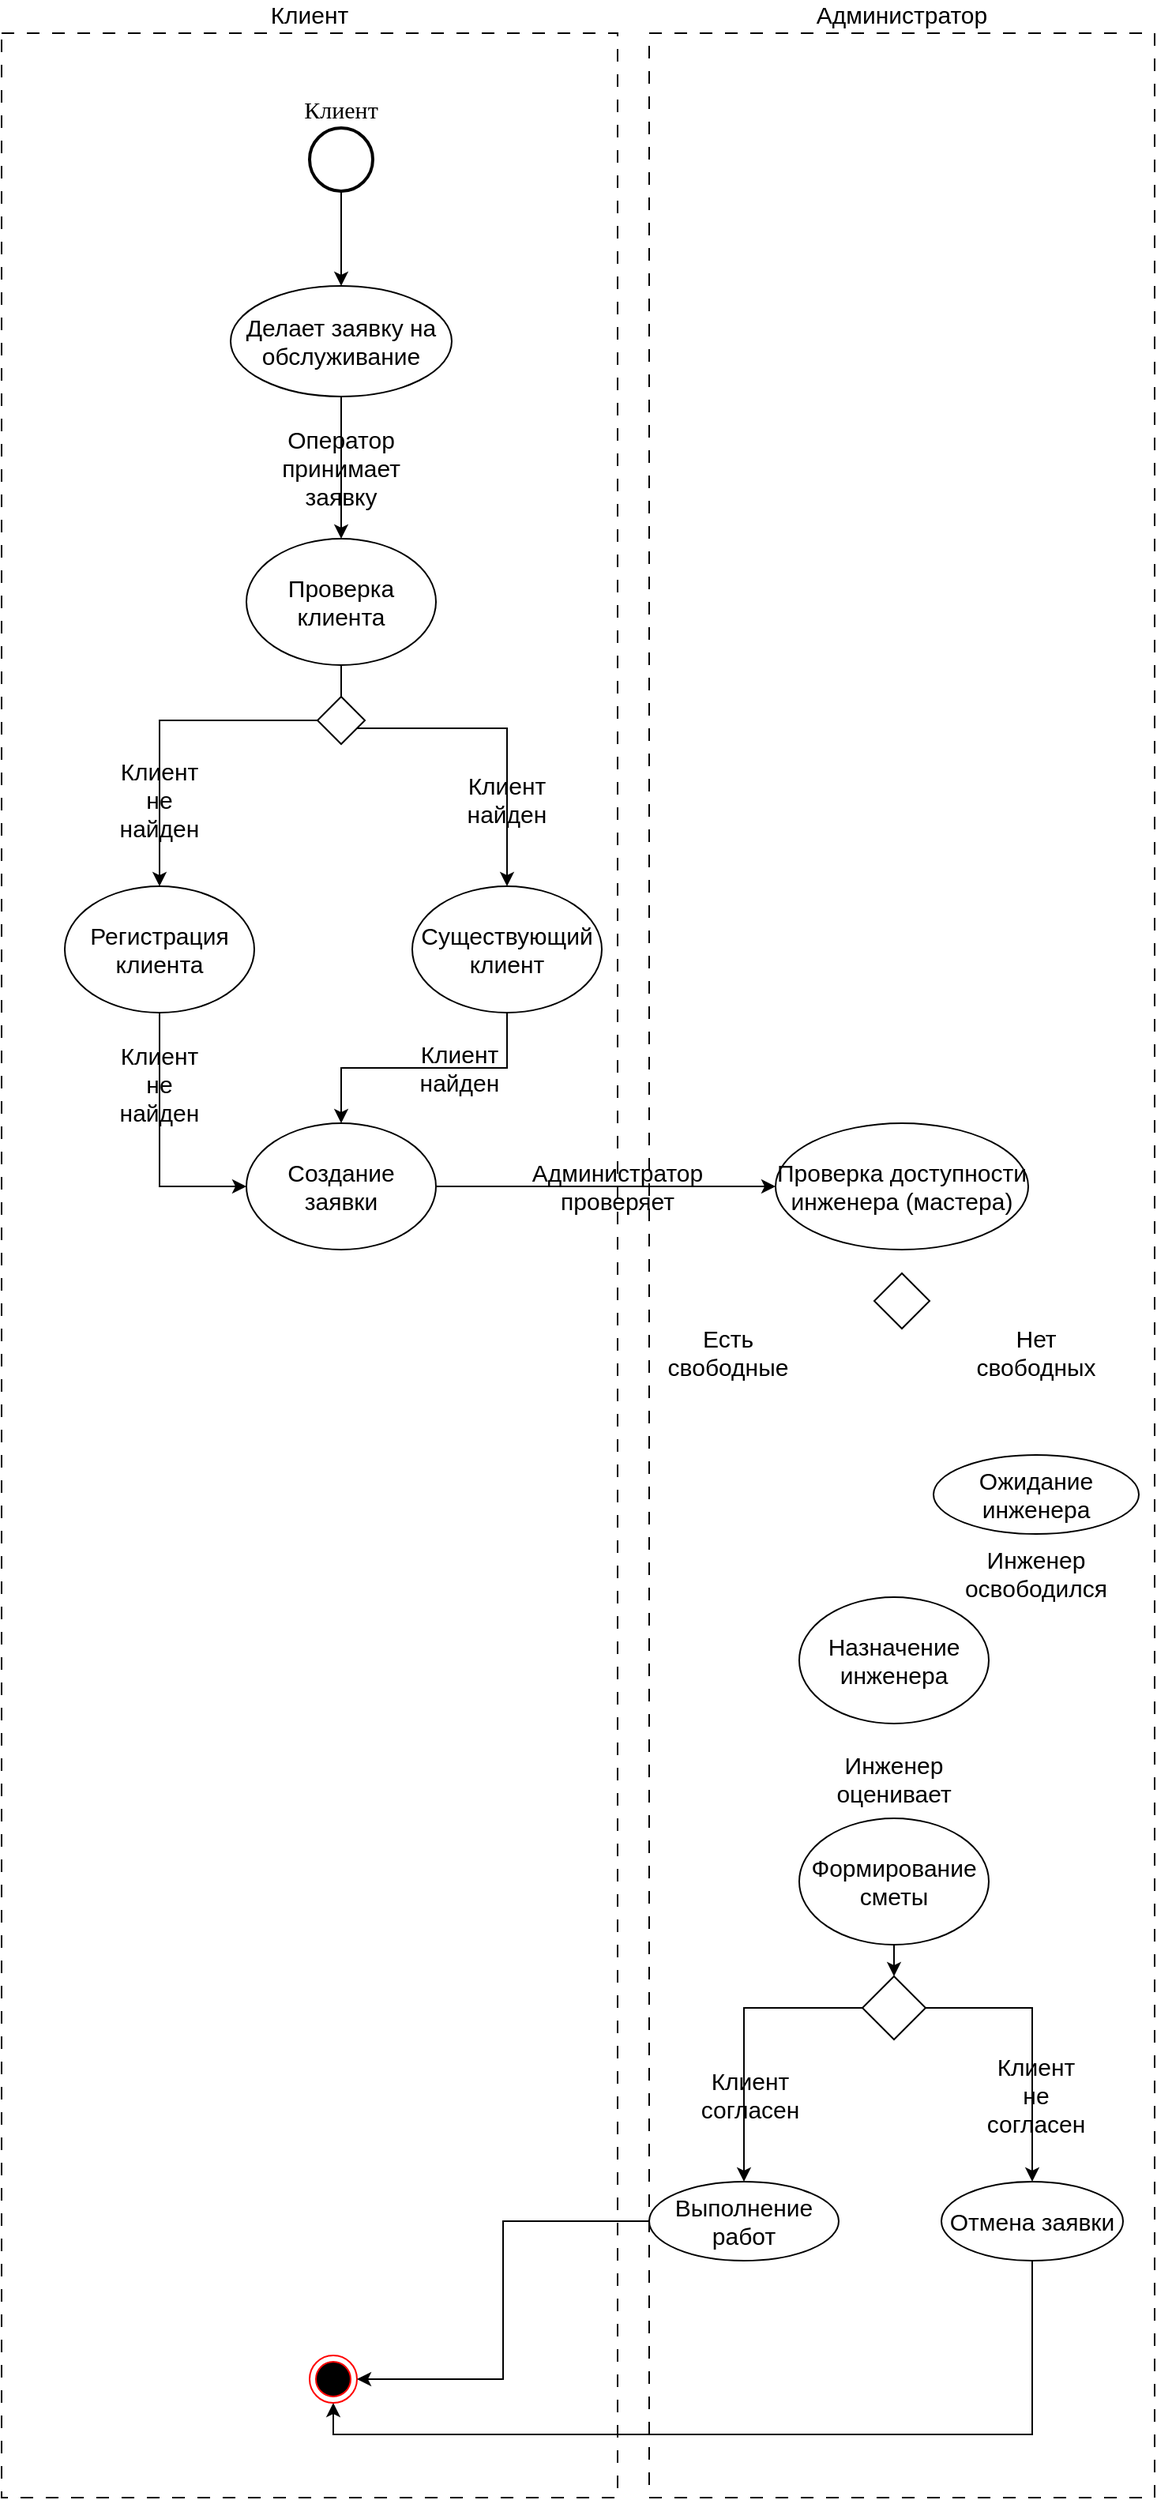 <mxfile version="25.0.3">
  <diagram name="Страница — 1" id="A_ea5z8T6nXJXxGebd3b">
    <mxGraphModel dx="3547" dy="1086" grid="1" gridSize="10" guides="1" tooltips="1" connect="1" arrows="1" fold="1" page="1" pageScale="1" pageWidth="827" pageHeight="1169" math="0" shadow="0">
      <root>
        <mxCell id="0" />
        <mxCell id="1" parent="0" />
        <mxCell id="W7bcFDazM616MEcdgTbA-3" value="Клиент" style="html=1;whiteSpace=wrap;dashed=1;strokeWidth=1;perimeterSpacing=3;dashPattern=8 8;labelPosition=center;verticalLabelPosition=top;align=center;verticalAlign=bottom;fontSize=15;" vertex="1" parent="1">
          <mxGeometry x="-30" y="200" width="390" height="1560" as="geometry" />
        </mxCell>
        <mxCell id="W7bcFDazM616MEcdgTbA-28" style="edgeStyle=orthogonalEdgeStyle;rounded=0;orthogonalLoop=1;jettySize=auto;html=1;exitX=0.5;exitY=1;exitDx=0;exitDy=0;entryX=0.5;entryY=0;entryDx=0;entryDy=0;fontSize=15;" edge="1" parent="1" source="W7bcFDazM616MEcdgTbA-1" target="W7bcFDazM616MEcdgTbA-7">
          <mxGeometry relative="1" as="geometry" />
        </mxCell>
        <mxCell id="W7bcFDazM616MEcdgTbA-1" value="Делает заявку на обслуживание" style="ellipse;whiteSpace=wrap;html=1;fontSize=15;" vertex="1" parent="1">
          <mxGeometry x="115" y="360" width="140" height="70" as="geometry" />
        </mxCell>
        <mxCell id="W7bcFDazM616MEcdgTbA-5" value="" style="edgeStyle=orthogonalEdgeStyle;rounded=0;orthogonalLoop=1;jettySize=auto;html=1;fontSize=15;" edge="1" parent="1" source="W7bcFDazM616MEcdgTbA-2" target="W7bcFDazM616MEcdgTbA-1">
          <mxGeometry relative="1" as="geometry" />
        </mxCell>
        <mxCell id="W7bcFDazM616MEcdgTbA-2" value="&lt;font face=&quot;Times New Roman&quot;&gt;Клиент&lt;/font&gt;" style="strokeWidth=2;html=1;shape=mxgraph.flowchart.start_2;whiteSpace=wrap;labelPosition=center;verticalLabelPosition=top;align=center;verticalAlign=bottom;fontSize=15;" vertex="1" parent="1">
          <mxGeometry x="165" y="260" width="40" height="40" as="geometry" />
        </mxCell>
        <mxCell id="W7bcFDazM616MEcdgTbA-4" value="Администратор" style="html=1;whiteSpace=wrap;dashed=1;strokeWidth=1;perimeterSpacing=3;dashPattern=8 8;labelPosition=center;verticalLabelPosition=top;align=center;verticalAlign=bottom;fontSize=15;" vertex="1" parent="1">
          <mxGeometry x="380" y="200" width="320" height="1560" as="geometry" />
        </mxCell>
        <mxCell id="W7bcFDazM616MEcdgTbA-6" value="Оператор принимает заявку" style="text;html=1;align=center;verticalAlign=middle;whiteSpace=wrap;rounded=0;fontSize=15;" vertex="1" parent="1">
          <mxGeometry x="155" y="460" width="60" height="30" as="geometry" />
        </mxCell>
        <mxCell id="W7bcFDazM616MEcdgTbA-29" style="edgeStyle=orthogonalEdgeStyle;rounded=0;orthogonalLoop=1;jettySize=auto;html=1;exitX=0.5;exitY=1;exitDx=0;exitDy=0;entryX=0.5;entryY=0;entryDx=0;entryDy=0;fontSize=15;" edge="1" parent="1" source="W7bcFDazM616MEcdgTbA-7" target="W7bcFDazM616MEcdgTbA-13">
          <mxGeometry relative="1" as="geometry">
            <Array as="points">
              <mxPoint x="185" y="640" />
              <mxPoint x="290" y="640" />
            </Array>
          </mxGeometry>
        </mxCell>
        <mxCell id="W7bcFDazM616MEcdgTbA-7" value="Проверка клиента" style="ellipse;whiteSpace=wrap;html=1;fontSize=15;" vertex="1" parent="1">
          <mxGeometry x="125" y="520" width="120" height="80" as="geometry" />
        </mxCell>
        <mxCell id="W7bcFDazM616MEcdgTbA-9" value="Клиент не найден" style="text;html=1;align=center;verticalAlign=middle;whiteSpace=wrap;rounded=0;fontSize=15;" vertex="1" parent="1">
          <mxGeometry x="40" y="670" width="60" height="30" as="geometry" />
        </mxCell>
        <mxCell id="W7bcFDazM616MEcdgTbA-10" value="Клиент найден" style="text;html=1;align=center;verticalAlign=middle;whiteSpace=wrap;rounded=0;fontSize=15;" vertex="1" parent="1">
          <mxGeometry x="260" y="670" width="60" height="30" as="geometry" />
        </mxCell>
        <mxCell id="W7bcFDazM616MEcdgTbA-30" style="edgeStyle=orthogonalEdgeStyle;rounded=0;orthogonalLoop=1;jettySize=auto;html=1;exitX=0;exitY=0.5;exitDx=0;exitDy=0;entryX=0.5;entryY=0;entryDx=0;entryDy=0;fontSize=15;" edge="1" parent="1" source="W7bcFDazM616MEcdgTbA-11" target="W7bcFDazM616MEcdgTbA-12">
          <mxGeometry relative="1" as="geometry" />
        </mxCell>
        <mxCell id="W7bcFDazM616MEcdgTbA-11" value="" style="rhombus;whiteSpace=wrap;html=1;fontSize=15;" vertex="1" parent="1">
          <mxGeometry x="170" y="620" width="30" height="30" as="geometry" />
        </mxCell>
        <mxCell id="W7bcFDazM616MEcdgTbA-32" style="edgeStyle=orthogonalEdgeStyle;rounded=0;orthogonalLoop=1;jettySize=auto;html=1;exitX=0.5;exitY=1;exitDx=0;exitDy=0;entryX=0;entryY=0.5;entryDx=0;entryDy=0;fontSize=15;" edge="1" parent="1" source="W7bcFDazM616MEcdgTbA-12" target="W7bcFDazM616MEcdgTbA-14">
          <mxGeometry relative="1" as="geometry" />
        </mxCell>
        <mxCell id="W7bcFDazM616MEcdgTbA-12" value="Регистрация клиента" style="ellipse;whiteSpace=wrap;html=1;fontSize=15;" vertex="1" parent="1">
          <mxGeometry x="10" y="740" width="120" height="80" as="geometry" />
        </mxCell>
        <mxCell id="W7bcFDazM616MEcdgTbA-37" style="edgeStyle=orthogonalEdgeStyle;rounded=0;orthogonalLoop=1;jettySize=auto;html=1;exitX=0.5;exitY=1;exitDx=0;exitDy=0;entryX=0.5;entryY=0;entryDx=0;entryDy=0;fontSize=15;" edge="1" parent="1" source="W7bcFDazM616MEcdgTbA-13" target="W7bcFDazM616MEcdgTbA-14">
          <mxGeometry relative="1" as="geometry" />
        </mxCell>
        <mxCell id="W7bcFDazM616MEcdgTbA-13" value="Существующий клиент" style="ellipse;whiteSpace=wrap;html=1;fontSize=15;" vertex="1" parent="1">
          <mxGeometry x="230" y="740" width="120" height="80" as="geometry" />
        </mxCell>
        <mxCell id="W7bcFDazM616MEcdgTbA-21" style="edgeStyle=orthogonalEdgeStyle;rounded=0;orthogonalLoop=1;jettySize=auto;html=1;exitX=1;exitY=0.5;exitDx=0;exitDy=0;entryX=0;entryY=0.5;entryDx=0;entryDy=0;fontSize=15;" edge="1" parent="1" source="W7bcFDazM616MEcdgTbA-14" target="W7bcFDazM616MEcdgTbA-17">
          <mxGeometry relative="1" as="geometry" />
        </mxCell>
        <mxCell id="W7bcFDazM616MEcdgTbA-14" value="Создание заявки" style="ellipse;whiteSpace=wrap;html=1;fontSize=15;" vertex="1" parent="1">
          <mxGeometry x="125" y="890" width="120" height="80" as="geometry" />
        </mxCell>
        <mxCell id="W7bcFDazM616MEcdgTbA-16" value="Клиент не найден" style="text;html=1;align=center;verticalAlign=middle;whiteSpace=wrap;rounded=0;fontSize=15;" vertex="1" parent="1">
          <mxGeometry x="40" y="850" width="60" height="30" as="geometry" />
        </mxCell>
        <mxCell id="W7bcFDazM616MEcdgTbA-17" value="Проверка доступности инженера (мастера)" style="ellipse;whiteSpace=wrap;html=1;fontSize=15;" vertex="1" parent="1">
          <mxGeometry x="460" y="890" width="160" height="80" as="geometry" />
        </mxCell>
        <mxCell id="W7bcFDazM616MEcdgTbA-18" value="Администратор проверяет" style="text;html=1;align=center;verticalAlign=middle;whiteSpace=wrap;rounded=0;fontSize=15;" vertex="1" parent="1">
          <mxGeometry x="330" y="915" width="60" height="30" as="geometry" />
        </mxCell>
        <mxCell id="W7bcFDazM616MEcdgTbA-22" value="Нет свободных" style="text;html=1;align=center;verticalAlign=middle;whiteSpace=wrap;rounded=0;fontSize=15;" vertex="1" parent="1">
          <mxGeometry x="595" y="1020" width="60" height="30" as="geometry" />
        </mxCell>
        <mxCell id="W7bcFDazM616MEcdgTbA-23" value="Есть свободные" style="text;html=1;align=center;verticalAlign=middle;whiteSpace=wrap;rounded=0;fontSize=15;" vertex="1" parent="1">
          <mxGeometry x="400" y="1020" width="60" height="30" as="geometry" />
        </mxCell>
        <mxCell id="W7bcFDazM616MEcdgTbA-24" value="Ожидание инженера" style="ellipse;whiteSpace=wrap;html=1;fontSize=15;" vertex="1" parent="1">
          <mxGeometry x="560" y="1100" width="130" height="50" as="geometry" />
        </mxCell>
        <mxCell id="W7bcFDazM616MEcdgTbA-25" value="" style="rhombus;whiteSpace=wrap;html=1;fontSize=15;" vertex="1" parent="1">
          <mxGeometry x="522.5" y="985" width="35" height="35" as="geometry" />
        </mxCell>
        <mxCell id="W7bcFDazM616MEcdgTbA-26" value="Инженер освободился" style="text;html=1;align=center;verticalAlign=middle;whiteSpace=wrap;rounded=0;fontSize=15;" vertex="1" parent="1">
          <mxGeometry x="595" y="1160" width="60" height="30" as="geometry" />
        </mxCell>
        <mxCell id="W7bcFDazM616MEcdgTbA-15" value="Клиент найден" style="text;html=1;align=center;verticalAlign=middle;whiteSpace=wrap;rounded=0;fontSize=15;" vertex="1" parent="1">
          <mxGeometry x="230" y="840" width="60" height="30" as="geometry" />
        </mxCell>
        <mxCell id="W7bcFDazM616MEcdgTbA-38" value="Назначение инженера" style="ellipse;whiteSpace=wrap;html=1;fontSize=15;" vertex="1" parent="1">
          <mxGeometry x="475" y="1190" width="120" height="80" as="geometry" />
        </mxCell>
        <mxCell id="W7bcFDazM616MEcdgTbA-50" style="edgeStyle=orthogonalEdgeStyle;rounded=0;orthogonalLoop=1;jettySize=auto;html=1;exitX=0.5;exitY=1;exitDx=0;exitDy=0;entryX=0.5;entryY=0;entryDx=0;entryDy=0;fontSize=15;" edge="1" parent="1" source="W7bcFDazM616MEcdgTbA-39" target="W7bcFDazM616MEcdgTbA-43">
          <mxGeometry relative="1" as="geometry" />
        </mxCell>
        <mxCell id="W7bcFDazM616MEcdgTbA-39" value="Формирование сметы" style="ellipse;whiteSpace=wrap;html=1;fontSize=15;" vertex="1" parent="1">
          <mxGeometry x="475" y="1330" width="120" height="80" as="geometry" />
        </mxCell>
        <mxCell id="W7bcFDazM616MEcdgTbA-40" value="Инженер оценивает" style="text;html=1;align=center;verticalAlign=middle;whiteSpace=wrap;rounded=0;fontSize=15;" vertex="1" parent="1">
          <mxGeometry x="505" y="1290" width="60" height="30" as="geometry" />
        </mxCell>
        <mxCell id="W7bcFDazM616MEcdgTbA-51" style="edgeStyle=orthogonalEdgeStyle;rounded=0;orthogonalLoop=1;jettySize=auto;html=1;exitX=1;exitY=0.5;exitDx=0;exitDy=0;entryX=0.5;entryY=0;entryDx=0;entryDy=0;fontSize=15;" edge="1" parent="1" source="W7bcFDazM616MEcdgTbA-43" target="W7bcFDazM616MEcdgTbA-46">
          <mxGeometry relative="1" as="geometry" />
        </mxCell>
        <mxCell id="W7bcFDazM616MEcdgTbA-53" style="edgeStyle=orthogonalEdgeStyle;rounded=0;orthogonalLoop=1;jettySize=auto;html=1;exitX=0;exitY=0.5;exitDx=0;exitDy=0;entryX=0.5;entryY=0;entryDx=0;entryDy=0;fontSize=15;" edge="1" parent="1" source="W7bcFDazM616MEcdgTbA-43" target="W7bcFDazM616MEcdgTbA-52">
          <mxGeometry relative="1" as="geometry" />
        </mxCell>
        <mxCell id="W7bcFDazM616MEcdgTbA-43" value="" style="rhombus;whiteSpace=wrap;html=1;fontSize=15;" vertex="1" parent="1">
          <mxGeometry x="515" y="1430" width="40" height="40" as="geometry" />
        </mxCell>
        <mxCell id="W7bcFDazM616MEcdgTbA-44" value="Клиент согласен" style="text;html=1;align=center;verticalAlign=middle;whiteSpace=wrap;rounded=0;fontSize=15;" vertex="1" parent="1">
          <mxGeometry x="414" y="1490" width="60" height="30" as="geometry" />
        </mxCell>
        <mxCell id="W7bcFDazM616MEcdgTbA-45" value="Клиент не согласен" style="text;html=1;align=center;verticalAlign=middle;whiteSpace=wrap;rounded=0;fontSize=15;" vertex="1" parent="1">
          <mxGeometry x="595" y="1490" width="60" height="30" as="geometry" />
        </mxCell>
        <mxCell id="W7bcFDazM616MEcdgTbA-57" style="edgeStyle=orthogonalEdgeStyle;rounded=0;orthogonalLoop=1;jettySize=auto;html=1;exitX=0.5;exitY=1;exitDx=0;exitDy=0;entryX=0.5;entryY=1;entryDx=0;entryDy=0;fontSize=15;" edge="1" parent="1" source="W7bcFDazM616MEcdgTbA-46" target="W7bcFDazM616MEcdgTbA-47">
          <mxGeometry relative="1" as="geometry" />
        </mxCell>
        <mxCell id="W7bcFDazM616MEcdgTbA-46" value="Отмена заявки" style="ellipse;whiteSpace=wrap;html=1;fontSize=15;" vertex="1" parent="1">
          <mxGeometry x="565" y="1560" width="115" height="50" as="geometry" />
        </mxCell>
        <mxCell id="W7bcFDazM616MEcdgTbA-47" value="" style="ellipse;html=1;shape=endState;fillColor=#000000;strokeColor=#ff0000;fontSize=15;" vertex="1" parent="1">
          <mxGeometry x="165" y="1670" width="30" height="30" as="geometry" />
        </mxCell>
        <mxCell id="W7bcFDazM616MEcdgTbA-56" style="edgeStyle=orthogonalEdgeStyle;rounded=0;orthogonalLoop=1;jettySize=auto;html=1;exitX=0;exitY=0.5;exitDx=0;exitDy=0;entryX=1;entryY=0.5;entryDx=0;entryDy=0;fontSize=15;" edge="1" parent="1" source="W7bcFDazM616MEcdgTbA-52" target="W7bcFDazM616MEcdgTbA-47">
          <mxGeometry relative="1" as="geometry" />
        </mxCell>
        <mxCell id="W7bcFDazM616MEcdgTbA-52" value="Выполнение работ" style="ellipse;whiteSpace=wrap;html=1;fontSize=15;" vertex="1" parent="1">
          <mxGeometry x="380" y="1560" width="120" height="50" as="geometry" />
        </mxCell>
      </root>
    </mxGraphModel>
  </diagram>
</mxfile>
